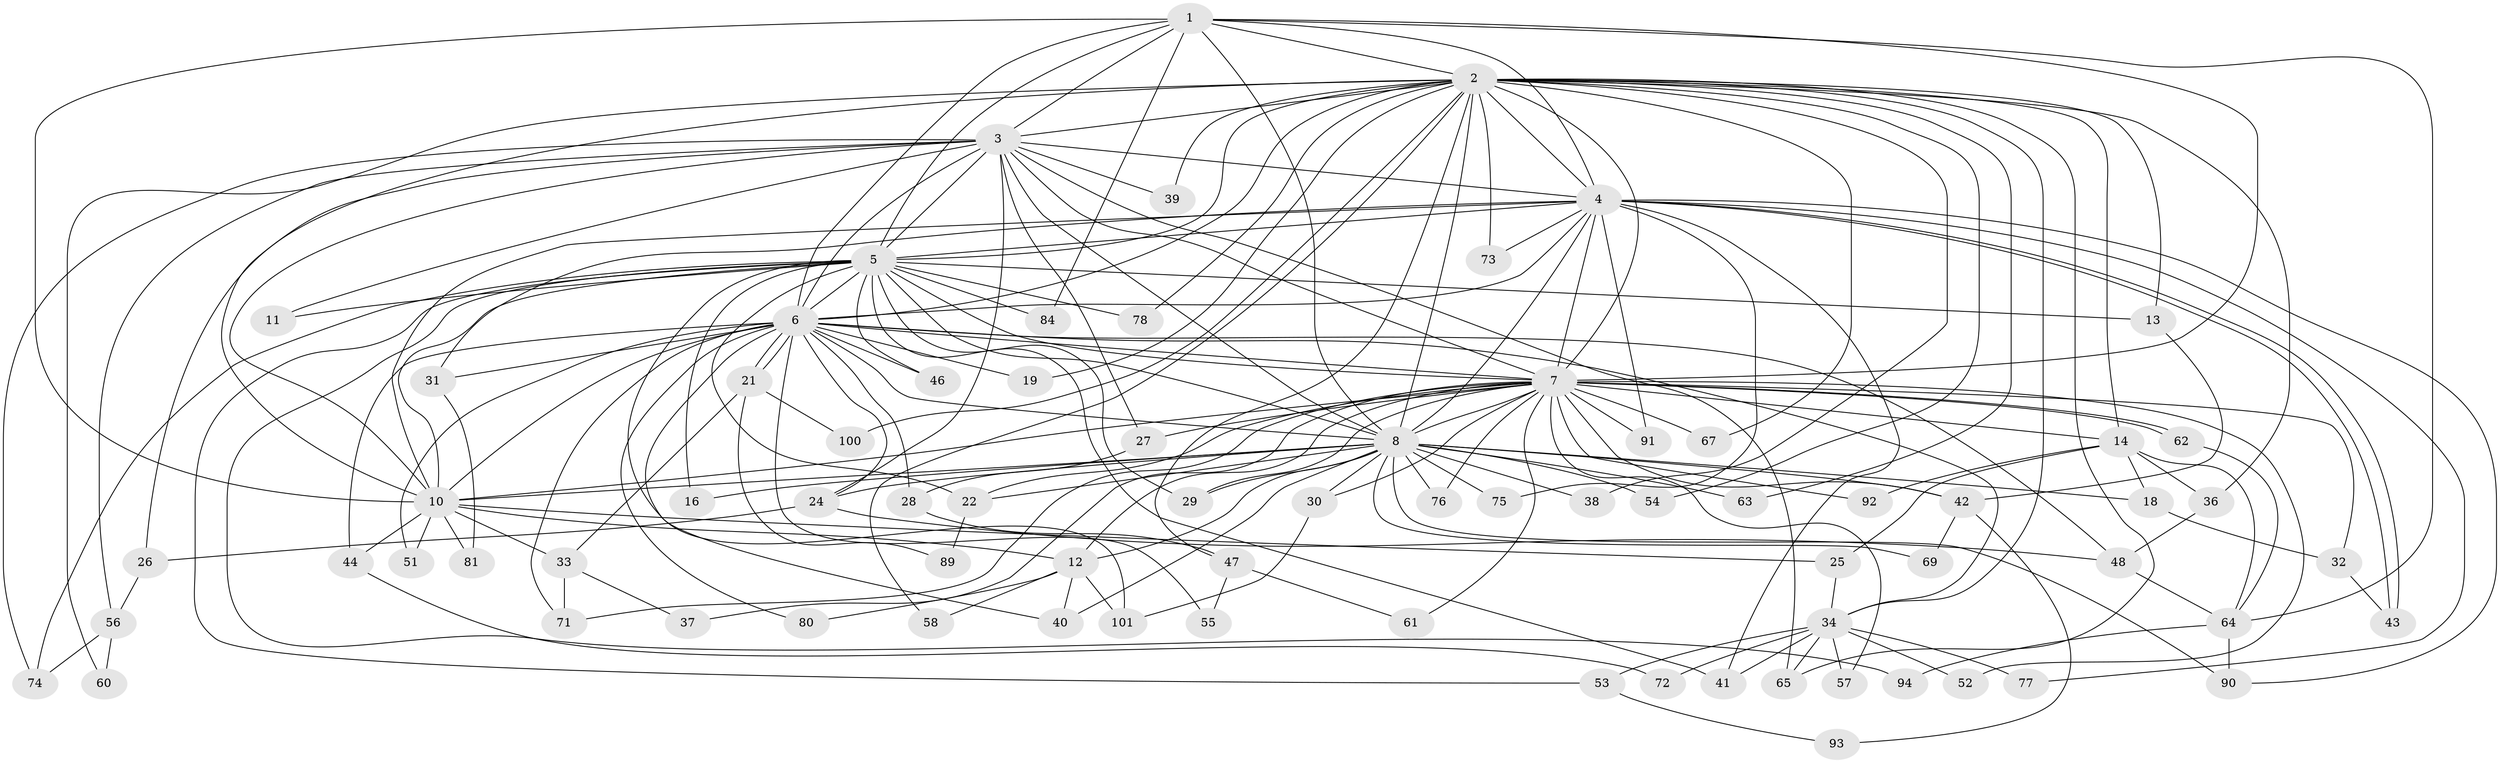 // Generated by graph-tools (version 1.1) at 2025/51/02/27/25 19:51:49]
// undirected, 76 vertices, 187 edges
graph export_dot {
graph [start="1"]
  node [color=gray90,style=filled];
  1;
  2 [super="+17"];
  3 [super="+85"];
  4 [super="+20"];
  5 [super="+23"];
  6 [super="+50"];
  7 [super="+15"];
  8 [super="+9"];
  10 [super="+59"];
  11;
  12 [super="+68"];
  13;
  14;
  16;
  18;
  19;
  21;
  22 [super="+70"];
  24;
  25 [super="+96"];
  26;
  27 [super="+35"];
  28;
  29 [super="+83"];
  30;
  31 [super="+87"];
  32 [super="+99"];
  33 [super="+79"];
  34 [super="+45"];
  36;
  37;
  38;
  39;
  40 [super="+66"];
  41;
  42 [super="+49"];
  43;
  44;
  46;
  47;
  48 [super="+86"];
  51;
  52;
  53;
  54;
  55;
  56;
  57;
  58;
  60;
  61;
  62 [super="+95"];
  63;
  64 [super="+88"];
  65 [super="+98"];
  67;
  69;
  71;
  72;
  73;
  74 [super="+82"];
  75;
  76;
  77;
  78;
  80;
  81;
  84;
  89;
  90 [super="+97"];
  91;
  92;
  93;
  94;
  100;
  101 [super="+102"];
  1 -- 2;
  1 -- 3;
  1 -- 4;
  1 -- 5;
  1 -- 6;
  1 -- 7;
  1 -- 8 [weight=2];
  1 -- 10;
  1 -- 64;
  1 -- 84;
  2 -- 3;
  2 -- 4;
  2 -- 5;
  2 -- 6 [weight=2];
  2 -- 7 [weight=2];
  2 -- 8 [weight=2];
  2 -- 10;
  2 -- 13;
  2 -- 14;
  2 -- 19;
  2 -- 34;
  2 -- 36;
  2 -- 38;
  2 -- 39;
  2 -- 47;
  2 -- 54;
  2 -- 58;
  2 -- 60;
  2 -- 63;
  2 -- 65;
  2 -- 67;
  2 -- 73;
  2 -- 78;
  2 -- 100;
  3 -- 4;
  3 -- 5;
  3 -- 6;
  3 -- 7;
  3 -- 8 [weight=2];
  3 -- 10;
  3 -- 11;
  3 -- 26;
  3 -- 27;
  3 -- 39;
  3 -- 56;
  3 -- 65;
  3 -- 74;
  3 -- 24;
  4 -- 5;
  4 -- 6;
  4 -- 7 [weight=2];
  4 -- 8 [weight=2];
  4 -- 10;
  4 -- 31;
  4 -- 41;
  4 -- 43;
  4 -- 43;
  4 -- 73;
  4 -- 75;
  4 -- 77;
  4 -- 90;
  4 -- 91;
  5 -- 6;
  5 -- 7 [weight=2];
  5 -- 8 [weight=2];
  5 -- 10;
  5 -- 11;
  5 -- 13;
  5 -- 16;
  5 -- 22;
  5 -- 29;
  5 -- 41;
  5 -- 46;
  5 -- 53;
  5 -- 78;
  5 -- 84;
  5 -- 94;
  5 -- 74;
  5 -- 101;
  6 -- 7;
  6 -- 8 [weight=2];
  6 -- 10;
  6 -- 19;
  6 -- 21;
  6 -- 21;
  6 -- 24;
  6 -- 28;
  6 -- 31 [weight=2];
  6 -- 34;
  6 -- 44;
  6 -- 46;
  6 -- 48;
  6 -- 51;
  6 -- 80;
  6 -- 40;
  6 -- 55;
  6 -- 71;
  7 -- 8 [weight=3];
  7 -- 10 [weight=2];
  7 -- 12;
  7 -- 14;
  7 -- 22;
  7 -- 32;
  7 -- 37;
  7 -- 52;
  7 -- 57;
  7 -- 62;
  7 -- 62;
  7 -- 67;
  7 -- 76;
  7 -- 91;
  7 -- 92;
  7 -- 27 [weight=2];
  7 -- 71;
  7 -- 61;
  7 -- 30;
  7 -- 42;
  7 -- 29;
  8 -- 10 [weight=2];
  8 -- 12;
  8 -- 16;
  8 -- 24;
  8 -- 38;
  8 -- 54;
  8 -- 63;
  8 -- 69;
  8 -- 75;
  8 -- 76;
  8 -- 40;
  8 -- 42;
  8 -- 18;
  8 -- 90;
  8 -- 29;
  8 -- 30;
  8 -- 22;
  10 -- 25;
  10 -- 33;
  10 -- 44;
  10 -- 51;
  10 -- 81;
  10 -- 12;
  12 -- 40;
  12 -- 58;
  12 -- 80;
  12 -- 101;
  13 -- 42;
  14 -- 18;
  14 -- 25;
  14 -- 36;
  14 -- 64;
  14 -- 92;
  18 -- 32;
  21 -- 33;
  21 -- 89;
  21 -- 100;
  22 -- 89;
  24 -- 26;
  24 -- 48;
  25 -- 34;
  26 -- 56;
  27 -- 28;
  28 -- 47;
  30 -- 101;
  31 -- 81;
  32 -- 43;
  33 -- 37;
  33 -- 71;
  34 -- 77;
  34 -- 52;
  34 -- 53;
  34 -- 72;
  34 -- 41;
  34 -- 57;
  34 -- 65;
  36 -- 48;
  42 -- 69;
  42 -- 93;
  44 -- 72;
  47 -- 55;
  47 -- 61;
  48 -- 64;
  53 -- 93;
  56 -- 60;
  56 -- 74;
  62 -- 64;
  64 -- 94;
  64 -- 90;
}
